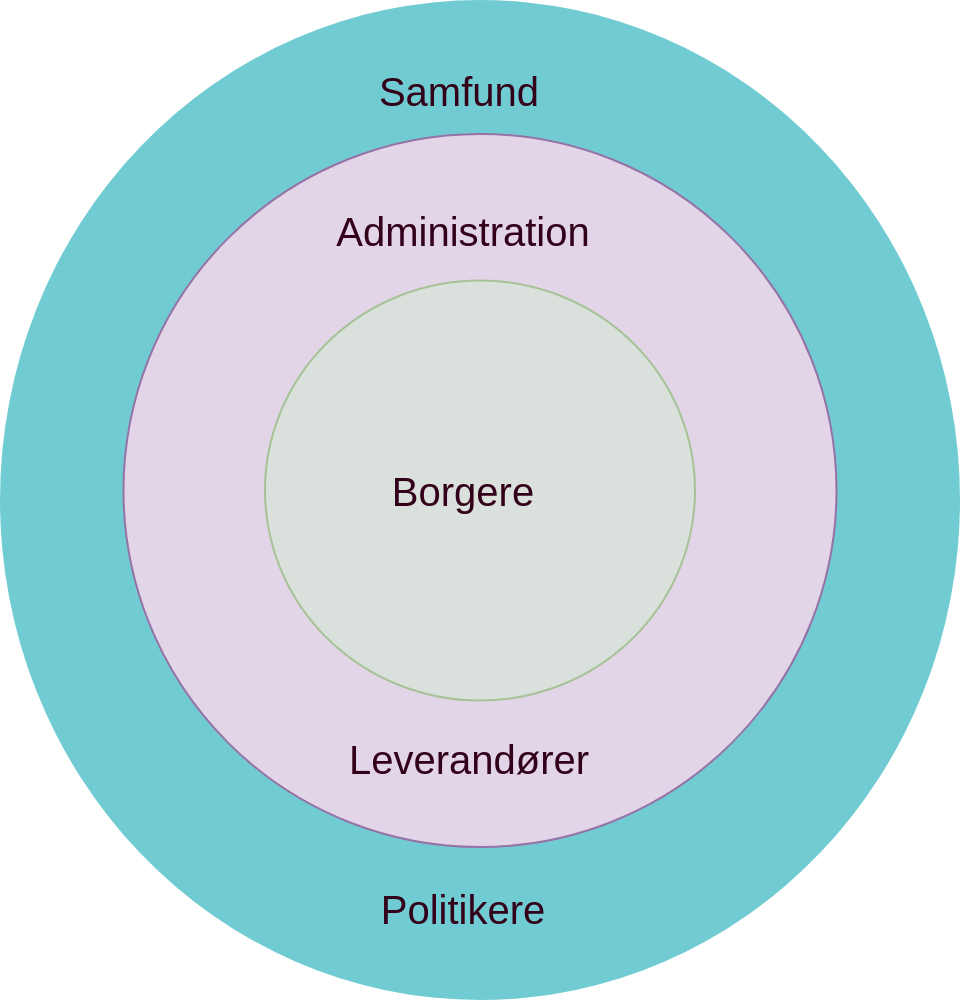 <mxfile version="22.1.7" type="github">
  <diagram id="3228e29e-7158-1315-38df-8450db1d8a1d" name="Page-1">
    <mxGraphModel dx="794" dy="1285" grid="1" gridSize="10" guides="1" tooltips="1" connect="1" arrows="1" fold="1" page="1" pageScale="1" pageWidth="1169" pageHeight="827" background="none" math="0" shadow="0">
      <root>
        <mxCell id="0" />
        <mxCell id="1" parent="0" />
        <mxCell id="21532" value="" style="ellipse;fillColor=#12AAB5;opacity=60;strokeColor=none;html=1;fontColor=#FFFFFF;" parent="1" vertex="1">
          <mxGeometry x="110" y="-10" width="480" height="500" as="geometry" />
        </mxCell>
        <mxCell id="21534" value="&lt;font color=&quot;#33001a&quot; style=&quot;font-size: 20px;&quot;&gt;Samfund&lt;/font&gt;" style="text;fontSize=20;align=center;verticalAlign=middle;html=1;fontColor=#FFFFFF;" parent="1" vertex="1">
          <mxGeometry x="268.5" y="20" width="140" height="30" as="geometry" />
        </mxCell>
        <mxCell id="v-qFMnv5vQ4WHSmj2zlG-21540" value="&lt;font color=&quot;#33001a&quot; style=&quot;font-size: 20px;&quot;&gt;Politikere&lt;/font&gt;" style="text;fontSize=20;align=center;verticalAlign=middle;html=1;fontColor=#FFFFFF;" vertex="1" parent="1">
          <mxGeometry x="270.5" y="428.5" width="140" height="30" as="geometry" />
        </mxCell>
        <mxCell id="v-qFMnv5vQ4WHSmj2zlG-21541" value="" style="ellipse;whiteSpace=wrap;html=1;aspect=fixed;fillColor=#e1d5e7;strokeColor=#9673a6;" vertex="1" parent="1">
          <mxGeometry x="171.75" y="57" width="356.5" height="356.5" as="geometry" />
        </mxCell>
        <mxCell id="21531" value="" style="ellipse;fillColor=#d5e8d4;opacity=60;strokeColor=#82b366;html=1;" parent="1" vertex="1">
          <mxGeometry x="242.5" y="130.25" width="215" height="210" as="geometry" />
        </mxCell>
        <mxCell id="v-qFMnv5vQ4WHSmj2zlG-21542" value="&lt;font color=&quot;#33001a&quot; style=&quot;font-size: 20px;&quot;&gt;Administration&lt;/font&gt;" style="text;fontSize=20;align=center;verticalAlign=middle;html=1;fontColor=#FFFFFF;" vertex="1" parent="1">
          <mxGeometry x="270.5" y="90" width="140" height="30" as="geometry" />
        </mxCell>
        <mxCell id="v-qFMnv5vQ4WHSmj2zlG-21545" value="&lt;font color=&quot;#33001a&quot; style=&quot;font-size: 20px;&quot;&gt;Borgere&lt;/font&gt;" style="text;fontSize=20;align=center;verticalAlign=middle;html=1;fontColor=#FFFFFF;" vertex="1" parent="1">
          <mxGeometry x="270.5" y="220" width="140" height="30" as="geometry" />
        </mxCell>
        <mxCell id="v-qFMnv5vQ4WHSmj2zlG-21546" value="&lt;font color=&quot;#33001a&quot; style=&quot;font-size: 20px;&quot;&gt;Leverandører&lt;/font&gt;" style="text;fontSize=20;align=center;verticalAlign=middle;html=1;fontColor=#FFFFFF;" vertex="1" parent="1">
          <mxGeometry x="273.5" y="354" width="140" height="30" as="geometry" />
        </mxCell>
      </root>
    </mxGraphModel>
  </diagram>
</mxfile>
